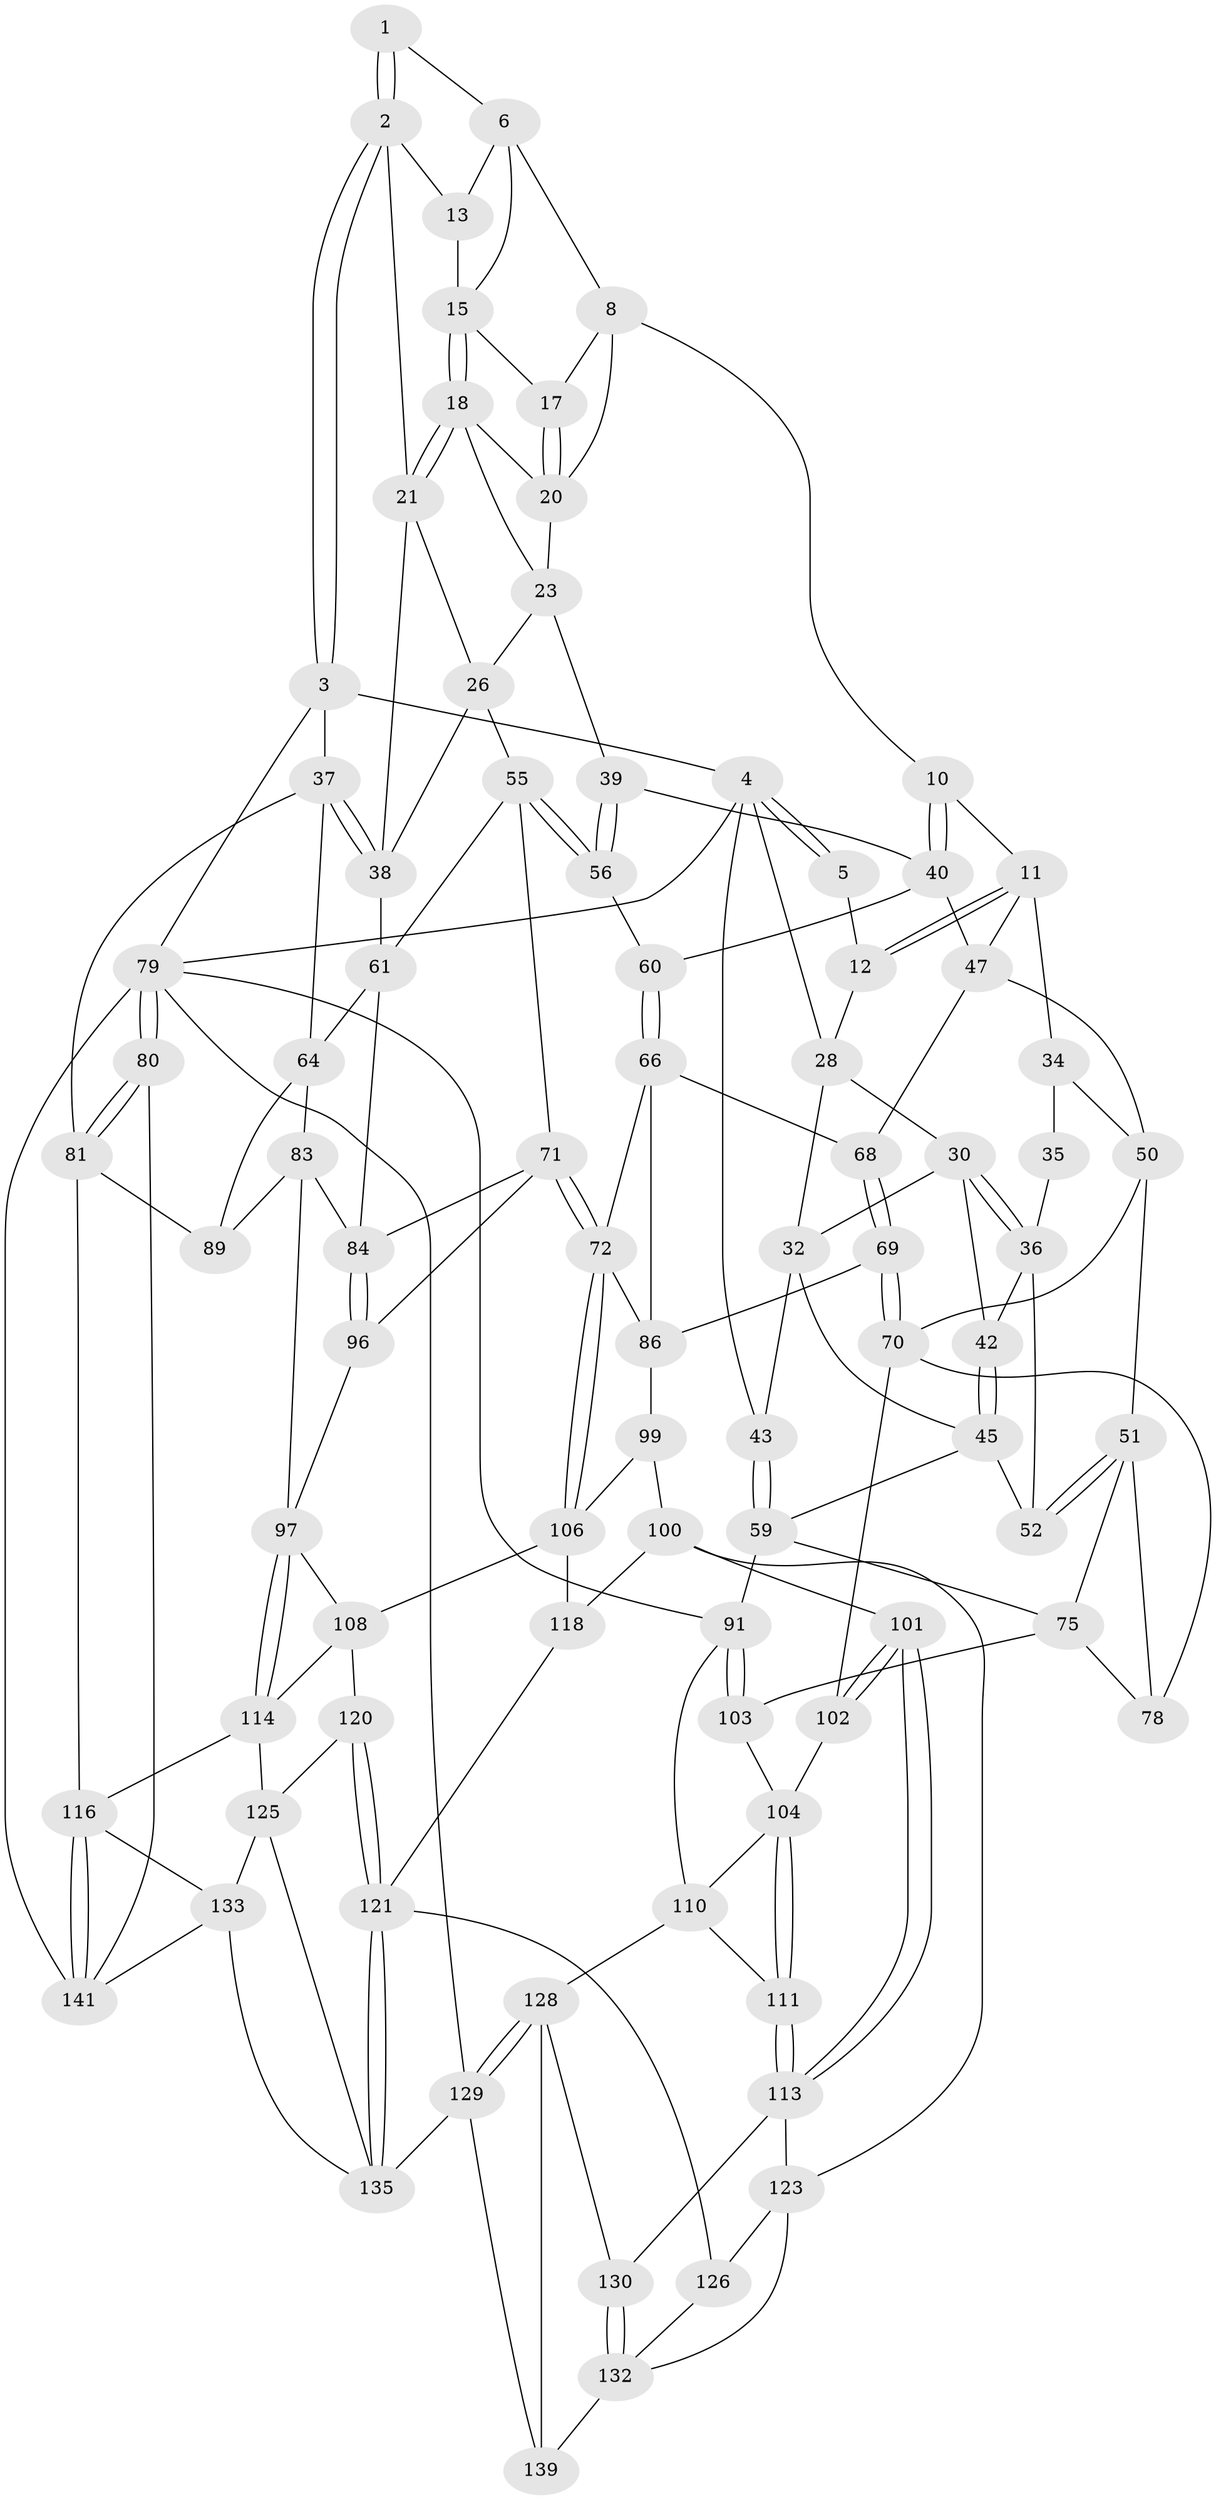 // original degree distribution, {3: 0.014084507042253521, 6: 0.2112676056338028, 5: 0.5492957746478874, 4: 0.22535211267605634}
// Generated by graph-tools (version 1.1) at 2025/11/02/27/25 16:11:52]
// undirected, 86 vertices, 191 edges
graph export_dot {
graph [start="1"]
  node [color=gray90,style=filled];
  1 [pos="+0.42575153020439965+0"];
  2 [pos="+1+0",super="+14"];
  3 [pos="+1+0"];
  4 [pos="+0+0",super="+27"];
  5 [pos="+0.2602581753047111+0"];
  6 [pos="+0.5209390795361807+0.048455136875720874",super="+7"];
  8 [pos="+0.45222344324711466+0.1440970063580926",super="+9"];
  10 [pos="+0.3385420941970589+0.17633210392864973"];
  11 [pos="+0.32478767655501767+0.17321704786675146",super="+33"];
  12 [pos="+0.2550026147984713+0.08687740819386269"];
  13 [pos="+0.6179059656174896+0.06661910292313758"];
  15 [pos="+0.6204695260678987+0.13738994906108565",super="+16"];
  17 [pos="+0.5400351748767782+0.1793704290978405"];
  18 [pos="+0.6454835521884495+0.18100485873438651",super="+19"];
  20 [pos="+0.5542891911590688+0.20574240982597053",super="+22"];
  21 [pos="+0.7619135924560018+0.17479506655111576",super="+25"];
  23 [pos="+0.6257164620311098+0.2802955059082481",super="+24"];
  26 [pos="+0.6576414695909417+0.30172150654855723",super="+54"];
  28 [pos="+0.12496352912136416+0.15591857782656798",super="+29"];
  30 [pos="+0.1457455834282418+0.2727271184114122",super="+31"];
  32 [pos="+0.05418987041366328+0.27897253849186043",super="+44"];
  34 [pos="+0.21962236376595912+0.300920589820014",super="+49"];
  35 [pos="+0.15197064243218528+0.2839753534464705"];
  36 [pos="+0.15047497905252175+0.28319895359498176",super="+41"];
  37 [pos="+1+0.10408551009685339",super="+65"];
  38 [pos="+0.785762123811465+0.2930862427691661",super="+57"];
  39 [pos="+0.5194895505958046+0.33480923586580674"];
  40 [pos="+0.4636857179611004+0.3472209404674648",super="+46"];
  42 [pos="+0.09489854638116797+0.32064050145737216"];
  43 [pos="+0+0.32308299679686975"];
  45 [pos="+0.07647872259882293+0.3502787445209473",super="+53"];
  47 [pos="+0.37955471217335707+0.42231950412126545",super="+48"];
  50 [pos="+0.16883102635298253+0.44190168603397306",super="+58"];
  51 [pos="+0.15656716153009564+0.4463506242230593",super="+74"];
  52 [pos="+0.14684535612303581+0.4420593216521046"];
  55 [pos="+0.6066965063145278+0.4403957957921692",super="+63"];
  56 [pos="+0.6001854519205589+0.4383420783353736"];
  59 [pos="+0+0.48063095863616107",super="+76"];
  60 [pos="+0.5233953790556477+0.4791089893398958"];
  61 [pos="+0.8516886943405128+0.4292408510432008",super="+62"];
  64 [pos="+0.8976843335750155+0.4245446034706536",super="+82"];
  66 [pos="+0.4917556542811572+0.5326557929240872",super="+67"];
  68 [pos="+0.4226548028213157+0.48384529732202985"];
  69 [pos="+0.37272218682443553+0.5946960991461082"];
  70 [pos="+0.3199926919449474+0.5952996217364427",super="+77"];
  71 [pos="+0.6144808896476448+0.6367038950875739",super="+88"];
  72 [pos="+0.6116126738368682+0.6398009321593132",super="+73"];
  75 [pos="+0.07177513856788499+0.5877447064504615",super="+94"];
  78 [pos="+0.19587831963396207+0.6161519906031656"];
  79 [pos="+1+1",super="+93"];
  80 [pos="+1+0.8777650527915973"];
  81 [pos="+1+0.7424063975136423",super="+90"];
  83 [pos="+0.8457486416827725+0.6015677021576916",super="+95"];
  84 [pos="+0.8112321659937902+0.5812270596643845",super="+85"];
  86 [pos="+0.40942143268545084+0.5965917769292819",super="+87"];
  89 [pos="+1+0.7377321010085159"];
  91 [pos="+0+0.6681549734973474",super="+92"];
  96 [pos="+0.7768071484387818+0.6533977764762476"];
  97 [pos="+0.8453757242177847+0.7486218823037036",super="+98"];
  99 [pos="+0.44567192474432776+0.6864193671061092"];
  100 [pos="+0.32043872786692+0.7478991971820632",super="+119"];
  101 [pos="+0.3068194171544133+0.7461027890493299"];
  102 [pos="+0.279944489912434+0.6683973157988753"];
  103 [pos="+0.10337930191103054+0.6765982170162539"];
  104 [pos="+0.13968703644821237+0.7369540708207872",super="+105"];
  106 [pos="+0.601015664317234+0.7343649664717462",super="+107"];
  108 [pos="+0.6403430650669706+0.7635799993299565",super="+109"];
  110 [pos="+0.04653116893689116+0.7774075416872204",super="+112"];
  111 [pos="+0.15957668002214534+0.774190820328457"];
  113 [pos="+0.2721604357151071+0.8101673393398676",super="+124"];
  114 [pos="+0.7859291226600797+0.8257637408159806",super="+115"];
  116 [pos="+0.8697557276448561+0.9412941496444005",super="+117"];
  118 [pos="+0.5133955899598809+0.7887432829428593"];
  120 [pos="+0.6007315335988964+0.8915604924070091"];
  121 [pos="+0.5837616325306544+0.9501198317645934",super="+122"];
  123 [pos="+0.429594111101392+0.8425666290874474",super="+127"];
  125 [pos="+0.6945317552116939+0.8689175973545213",super="+134"];
  126 [pos="+0.4828260982642104+0.9281433930791692"];
  128 [pos="+0.16549389357888689+1",super="+131"];
  129 [pos="+0.09000582358016548+1",super="+138"];
  130 [pos="+0.24038278445125527+0.9734244599211634"];
  132 [pos="+0.38640762576827986+0.9223854515435783",super="+136"];
  133 [pos="+0.7235178134215786+0.9659967867916915",super="+140"];
  135 [pos="+0.5927571536355101+0.9632946501108755",super="+137"];
  139 [pos="+0.4607283318283633+0.967156429539304"];
  141 [pos="+0.8819557082950158+0.9986798483211278",super="+142"];
  1 -- 2;
  1 -- 2;
  1 -- 6;
  2 -- 3;
  2 -- 3;
  2 -- 21;
  2 -- 13;
  3 -- 4;
  3 -- 37;
  3 -- 79;
  4 -- 5;
  4 -- 5;
  4 -- 79;
  4 -- 43;
  4 -- 28;
  5 -- 12;
  6 -- 13;
  6 -- 8;
  6 -- 15;
  8 -- 17;
  8 -- 10;
  8 -- 20;
  10 -- 11;
  10 -- 40;
  10 -- 40;
  11 -- 12;
  11 -- 12;
  11 -- 34;
  11 -- 47;
  12 -- 28;
  13 -- 15;
  15 -- 18;
  15 -- 18;
  15 -- 17;
  17 -- 20;
  17 -- 20;
  18 -- 21;
  18 -- 21;
  18 -- 20;
  18 -- 23;
  20 -- 23;
  21 -- 26;
  21 -- 38;
  23 -- 26;
  23 -- 39;
  26 -- 38;
  26 -- 55;
  28 -- 32;
  28 -- 30;
  30 -- 36;
  30 -- 36;
  30 -- 32;
  30 -- 42;
  32 -- 43;
  32 -- 45;
  34 -- 35 [weight=2];
  34 -- 50;
  35 -- 36;
  36 -- 42;
  36 -- 52;
  37 -- 38;
  37 -- 38;
  37 -- 64;
  37 -- 81;
  38 -- 61;
  39 -- 40;
  39 -- 56;
  39 -- 56;
  40 -- 60;
  40 -- 47;
  42 -- 45;
  42 -- 45;
  43 -- 59;
  43 -- 59;
  45 -- 59;
  45 -- 52;
  47 -- 68;
  47 -- 50;
  50 -- 51;
  50 -- 70;
  51 -- 52;
  51 -- 52;
  51 -- 75;
  51 -- 78;
  55 -- 56;
  55 -- 56;
  55 -- 61;
  55 -- 71;
  56 -- 60;
  59 -- 91;
  59 -- 75;
  60 -- 66;
  60 -- 66;
  61 -- 64;
  61 -- 84;
  64 -- 89;
  64 -- 83;
  66 -- 68;
  66 -- 86;
  66 -- 72;
  68 -- 69;
  68 -- 69;
  69 -- 70;
  69 -- 70;
  69 -- 86;
  70 -- 78;
  70 -- 102;
  71 -- 72;
  71 -- 72;
  71 -- 96;
  71 -- 84;
  72 -- 106;
  72 -- 106;
  72 -- 86;
  75 -- 78;
  75 -- 103;
  79 -- 80;
  79 -- 80;
  79 -- 129;
  79 -- 91;
  79 -- 141;
  80 -- 81;
  80 -- 81;
  80 -- 141;
  81 -- 89;
  81 -- 116;
  83 -- 84;
  83 -- 89;
  83 -- 97;
  84 -- 96;
  84 -- 96;
  86 -- 99;
  91 -- 103;
  91 -- 103;
  91 -- 110;
  96 -- 97;
  97 -- 114;
  97 -- 114;
  97 -- 108;
  99 -- 100;
  99 -- 106;
  100 -- 101;
  100 -- 123;
  100 -- 118;
  101 -- 102;
  101 -- 102;
  101 -- 113;
  101 -- 113;
  102 -- 104;
  103 -- 104;
  104 -- 111;
  104 -- 111;
  104 -- 110;
  106 -- 118;
  106 -- 108;
  108 -- 120;
  108 -- 114;
  110 -- 128;
  110 -- 111;
  111 -- 113;
  111 -- 113;
  113 -- 130;
  113 -- 123;
  114 -- 125;
  114 -- 116;
  116 -- 141;
  116 -- 141;
  116 -- 133;
  118 -- 121;
  120 -- 121;
  120 -- 121;
  120 -- 125;
  121 -- 135;
  121 -- 135;
  121 -- 126;
  123 -- 132;
  123 -- 126;
  125 -- 133;
  125 -- 135;
  126 -- 132;
  128 -- 129;
  128 -- 129;
  128 -- 130;
  128 -- 139;
  129 -- 139;
  129 -- 135;
  130 -- 132;
  130 -- 132;
  132 -- 139;
  133 -- 135;
  133 -- 141;
}
